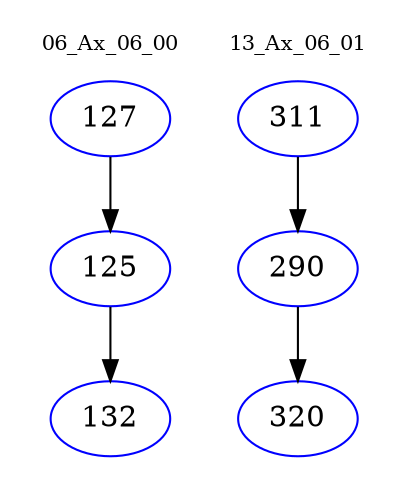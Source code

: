 digraph{
subgraph cluster_0 {
color = white
label = "06_Ax_06_00";
fontsize=10;
T0_127 [label="127", color="blue"]
T0_127 -> T0_125 [color="black"]
T0_125 [label="125", color="blue"]
T0_125 -> T0_132 [color="black"]
T0_132 [label="132", color="blue"]
}
subgraph cluster_1 {
color = white
label = "13_Ax_06_01";
fontsize=10;
T1_311 [label="311", color="blue"]
T1_311 -> T1_290 [color="black"]
T1_290 [label="290", color="blue"]
T1_290 -> T1_320 [color="black"]
T1_320 [label="320", color="blue"]
}
}
